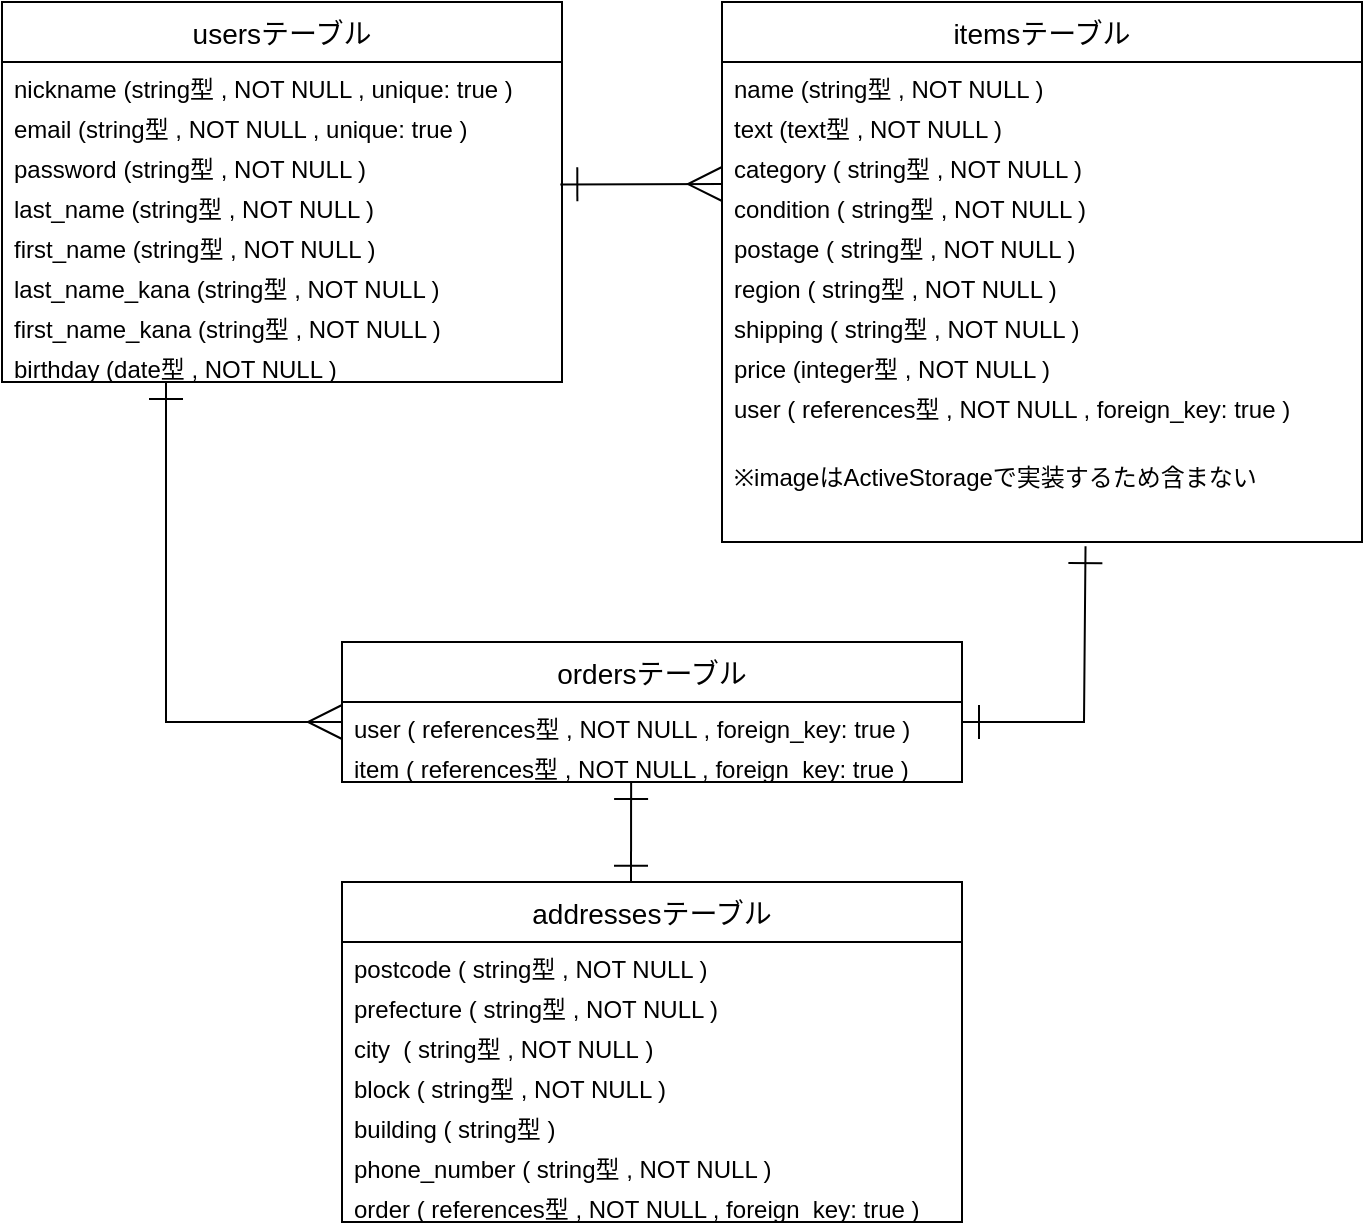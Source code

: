 <mxfile>
    <diagram id="PaY_bYhrbuSEeEj5wkpq" name="ページ1">
        <mxGraphModel dx="792" dy="370" grid="1" gridSize="10" guides="1" tooltips="1" connect="1" arrows="1" fold="1" page="1" pageScale="1" pageWidth="827" pageHeight="1169" math="0" shadow="0">
            <root>
                <mxCell id="0"/>
                <mxCell id="1" parent="0"/>
                <mxCell id="2" value="usersテーブル" style="swimlane;fontStyle=0;childLayout=stackLayout;horizontal=1;startSize=30;horizontalStack=0;resizeParent=1;resizeParentMax=0;resizeLast=0;collapsible=1;marginBottom=0;align=center;fontSize=14;" parent="1" vertex="1">
                    <mxGeometry y="40" width="280" height="190" as="geometry"/>
                </mxCell>
                <mxCell id="3" value="nickname (string型 , NOT NULL , unique: true )&#10;&#10;            &#10;" style="text;strokeColor=none;fillColor=none;spacingLeft=4;spacingRight=4;overflow=hidden;rotatable=0;points=[[0,0.5],[1,0.5]];portConstraint=eastwest;fontSize=12;" parent="2" vertex="1">
                    <mxGeometry y="30" width="280" height="20" as="geometry"/>
                </mxCell>
                <mxCell id="4" value="email (string型 , NOT NULL , unique: true )&#10;&#10;" style="text;strokeColor=none;fillColor=none;spacingLeft=4;spacingRight=4;overflow=hidden;rotatable=0;points=[[0,0.5],[1,0.5]];portConstraint=eastwest;fontSize=12;" parent="2" vertex="1">
                    <mxGeometry y="50" width="280" height="20" as="geometry"/>
                </mxCell>
                <mxCell id="14" value="password (string型 , NOT NULL )" style="text;strokeColor=none;fillColor=none;spacingLeft=4;spacingRight=4;overflow=hidden;rotatable=0;points=[[0,0.5],[1,0.5]];portConstraint=eastwest;fontSize=12;" parent="2" vertex="1">
                    <mxGeometry y="70" width="280" height="20" as="geometry"/>
                </mxCell>
                <mxCell id="5" value="last_name (string型 , NOT NULL )" style="text;strokeColor=none;fillColor=none;spacingLeft=4;spacingRight=4;overflow=hidden;rotatable=0;points=[[0,0.5],[1,0.5]];portConstraint=eastwest;fontSize=12;" parent="2" vertex="1">
                    <mxGeometry y="90" width="280" height="20" as="geometry"/>
                </mxCell>
                <mxCell id="34" value="first_name (string型 , NOT NULL )" style="text;strokeColor=none;fillColor=none;spacingLeft=4;spacingRight=4;overflow=hidden;rotatable=0;points=[[0,0.5],[1,0.5]];portConstraint=eastwest;fontSize=12;" parent="2" vertex="1">
                    <mxGeometry y="110" width="280" height="20" as="geometry"/>
                </mxCell>
                <mxCell id="35" value="last_name_kana (string型 , NOT NULL )" style="text;strokeColor=none;fillColor=none;spacingLeft=4;spacingRight=4;overflow=hidden;rotatable=0;points=[[0,0.5],[1,0.5]];portConstraint=eastwest;fontSize=12;" parent="2" vertex="1">
                    <mxGeometry y="130" width="280" height="20" as="geometry"/>
                </mxCell>
                <mxCell id="36" value="first_name_kana (string型 , NOT NULL )" style="text;strokeColor=none;fillColor=none;spacingLeft=4;spacingRight=4;overflow=hidden;rotatable=0;points=[[0,0.5],[1,0.5]];portConstraint=eastwest;fontSize=12;" parent="2" vertex="1">
                    <mxGeometry y="150" width="280" height="20" as="geometry"/>
                </mxCell>
                <mxCell id="49" value="birthday (date型 , NOT NULL )" style="text;strokeColor=none;fillColor=none;spacingLeft=4;spacingRight=4;overflow=hidden;rotatable=0;points=[[0,0.5],[1,0.5]];portConstraint=eastwest;fontSize=12;" vertex="1" parent="2">
                    <mxGeometry y="170" width="280" height="20" as="geometry"/>
                </mxCell>
                <mxCell id="6" value="itemsテーブル" style="swimlane;fontStyle=0;childLayout=stackLayout;horizontal=1;startSize=30;horizontalStack=0;resizeParent=1;resizeParentMax=0;resizeLast=0;collapsible=1;marginBottom=0;align=center;fontSize=14;" parent="1" vertex="1">
                    <mxGeometry x="360" y="40" width="320" height="270" as="geometry"/>
                </mxCell>
                <mxCell id="29" value="name (string型 , NOT NULL )" style="text;strokeColor=none;fillColor=none;spacingLeft=4;spacingRight=4;overflow=hidden;rotatable=0;points=[[0,0.5],[1,0.5]];portConstraint=eastwest;fontSize=12;" parent="6" vertex="1">
                    <mxGeometry y="30" width="320" height="20" as="geometry"/>
                </mxCell>
                <mxCell id="30" value="text (text型 , NOT NULL )" style="text;strokeColor=none;fillColor=none;spacingLeft=4;spacingRight=4;overflow=hidden;rotatable=0;points=[[0,0.5],[1,0.5]];portConstraint=eastwest;fontSize=12;" parent="6" vertex="1">
                    <mxGeometry y="50" width="320" height="20" as="geometry"/>
                </mxCell>
                <mxCell id="32" value="category ( string型 , NOT NULL )&#10;&#10;" style="text;strokeColor=none;fillColor=none;spacingLeft=4;spacingRight=4;overflow=hidden;rotatable=0;points=[[0,0.5],[1,0.5]];portConstraint=eastwest;fontSize=12;" parent="6" vertex="1">
                    <mxGeometry y="70" width="320" height="20" as="geometry"/>
                </mxCell>
                <mxCell id="52" value="condition ( string型 , NOT NULL )&#10;&#10;" style="text;strokeColor=none;fillColor=none;spacingLeft=4;spacingRight=4;overflow=hidden;rotatable=0;points=[[0,0.5],[1,0.5]];portConstraint=eastwest;fontSize=12;" vertex="1" parent="6">
                    <mxGeometry y="90" width="320" height="20" as="geometry"/>
                </mxCell>
                <mxCell id="53" value="postage ( string型 , NOT NULL )&#10;&#10;" style="text;strokeColor=none;fillColor=none;spacingLeft=4;spacingRight=4;overflow=hidden;rotatable=0;points=[[0,0.5],[1,0.5]];portConstraint=eastwest;fontSize=12;" vertex="1" parent="6">
                    <mxGeometry y="110" width="320" height="20" as="geometry"/>
                </mxCell>
                <mxCell id="54" value="region ( string型 , NOT NULL )&#10;&#10;" style="text;strokeColor=none;fillColor=none;spacingLeft=4;spacingRight=4;overflow=hidden;rotatable=0;points=[[0,0.5],[1,0.5]];portConstraint=eastwest;fontSize=12;" vertex="1" parent="6">
                    <mxGeometry y="130" width="320" height="20" as="geometry"/>
                </mxCell>
                <mxCell id="55" value="shipping ( string型 , NOT NULL )&#10;&#10;" style="text;strokeColor=none;fillColor=none;spacingLeft=4;spacingRight=4;overflow=hidden;rotatable=0;points=[[0,0.5],[1,0.5]];portConstraint=eastwest;fontSize=12;" vertex="1" parent="6">
                    <mxGeometry y="150" width="320" height="20" as="geometry"/>
                </mxCell>
                <mxCell id="57" value="price (integer型 , NOT NULL )" style="text;strokeColor=none;fillColor=none;spacingLeft=4;spacingRight=4;overflow=hidden;rotatable=0;points=[[0,0.5],[1,0.5]];portConstraint=eastwest;fontSize=12;" vertex="1" parent="6">
                    <mxGeometry y="170" width="320" height="20" as="geometry"/>
                </mxCell>
                <mxCell id="59" value="user ( references型 , NOT NULL , foreign_key: true )&#10;&#10;" style="text;strokeColor=none;fillColor=none;spacingLeft=4;spacingRight=4;overflow=hidden;rotatable=0;points=[[0,0.5],[1,0.5]];portConstraint=eastwest;fontSize=12;" vertex="1" parent="6">
                    <mxGeometry y="190" width="320" height="20" as="geometry"/>
                </mxCell>
                <mxCell id="60" value="&#10;※imageはActiveStorageで実装するため含まない" style="text;strokeColor=none;fillColor=none;spacingLeft=4;spacingRight=4;overflow=hidden;rotatable=0;points=[[0,0.5],[1,0.5]];portConstraint=eastwest;fontSize=12;" vertex="1" parent="6">
                    <mxGeometry y="210" width="320" height="60" as="geometry"/>
                </mxCell>
                <mxCell id="10" value="ordersテーブル" style="swimlane;fontStyle=0;childLayout=stackLayout;horizontal=1;startSize=30;horizontalStack=0;resizeParent=1;resizeParentMax=0;resizeLast=0;collapsible=1;marginBottom=0;align=center;fontSize=14;direction=east;" parent="1" vertex="1">
                    <mxGeometry x="170" y="360" width="310" height="70" as="geometry"/>
                </mxCell>
                <mxCell id="11" value="user ( references型 , NOT NULL , foreign_key: true )&#10;" style="text;strokeColor=none;fillColor=none;spacingLeft=4;spacingRight=4;overflow=hidden;rotatable=0;points=[[0,0.5],[1,0.5]];portConstraint=eastwest;fontSize=12;" parent="10" vertex="1">
                    <mxGeometry y="30" width="310" height="20" as="geometry"/>
                </mxCell>
                <mxCell id="24" value="item ( references型 , NOT NULL , foreign_key: true )&#10;" style="text;strokeColor=none;fillColor=none;spacingLeft=4;spacingRight=4;overflow=hidden;rotatable=0;points=[[0,0.5],[1,0.5]];portConstraint=eastwest;fontSize=12;" parent="10" vertex="1">
                    <mxGeometry y="50" width="310" height="20" as="geometry"/>
                </mxCell>
                <mxCell id="22" style="edgeStyle=none;html=1;startArrow=ERone;startFill=0;endArrow=ERmany;endFill=0;exitX=0.997;exitY=0.06;exitDx=0;exitDy=0;exitPerimeter=0;targetPerimeterSpacing=15;sourcePerimeterSpacing=15;endSize=15;startSize=15;" parent="1" source="5" edge="1">
                    <mxGeometry relative="1" as="geometry">
                        <mxPoint x="160" y="112.012" as="sourcePoint"/>
                        <mxPoint x="360" y="131" as="targetPoint"/>
                        <Array as="points"/>
                    </mxGeometry>
                </mxCell>
                <mxCell id="26" style="edgeStyle=none;html=1;exitX=0;exitY=0.5;exitDx=0;exitDy=0;startArrow=ERmany;startFill=0;endArrow=ERone;endFill=0;rounded=0;targetPerimeterSpacing=15;sourcePerimeterSpacing=15;endSize=15;startSize=15;" parent="1" source="11" edge="1">
                    <mxGeometry relative="1" as="geometry">
                        <mxPoint x="82" y="230" as="targetPoint"/>
                        <Array as="points">
                            <mxPoint x="82" y="400"/>
                        </Array>
                    </mxGeometry>
                </mxCell>
                <mxCell id="44" style="edgeStyle=none;html=1;startArrow=ERone;startFill=0;endArrow=ERone;endFill=0;endSize=15;startSize=15;exitX=0.474;exitY=0.003;exitDx=0;exitDy=0;exitPerimeter=0;targetPerimeterSpacing=15;sourcePerimeterSpacing=15;" parent="1" edge="1">
                    <mxGeometry relative="1" as="geometry">
                        <mxPoint x="314.5" y="480.39" as="sourcePoint"/>
                        <mxPoint x="314.56" y="430" as="targetPoint"/>
                    </mxGeometry>
                </mxCell>
                <mxCell id="37" value="addressesテーブル" style="swimlane;fontStyle=0;childLayout=stackLayout;horizontal=1;startSize=30;horizontalStack=0;resizeParent=1;resizeParentMax=0;resizeLast=0;collapsible=1;marginBottom=0;align=center;fontSize=14;direction=east;" parent="1" vertex="1">
                    <mxGeometry x="170" y="480" width="310" height="170" as="geometry"/>
                </mxCell>
                <mxCell id="38" value="postcode ( string型 , NOT NULL )" style="text;strokeColor=none;fillColor=none;spacingLeft=4;spacingRight=4;overflow=hidden;rotatable=0;points=[[0,0.5],[1,0.5]];portConstraint=eastwest;fontSize=12;" parent="37" vertex="1">
                    <mxGeometry y="30" width="310" height="20" as="geometry"/>
                </mxCell>
                <mxCell id="39" value="prefecture ( string型 , NOT NULL ) " style="text;strokeColor=none;fillColor=none;spacingLeft=4;spacingRight=4;overflow=hidden;rotatable=0;points=[[0,0.5],[1,0.5]];portConstraint=eastwest;fontSize=12;" parent="37" vertex="1">
                    <mxGeometry y="50" width="310" height="20" as="geometry"/>
                </mxCell>
                <mxCell id="40" value="city  ( string型 , NOT NULL )" style="text;strokeColor=none;fillColor=none;spacingLeft=4;spacingRight=4;overflow=hidden;rotatable=0;points=[[0,0.5],[1,0.5]];portConstraint=eastwest;fontSize=12;" parent="37" vertex="1">
                    <mxGeometry y="70" width="310" height="20" as="geometry"/>
                </mxCell>
                <mxCell id="41" value="block ( string型 , NOT NULL )" style="text;strokeColor=none;fillColor=none;spacingLeft=4;spacingRight=4;overflow=hidden;rotatable=0;points=[[0,0.5],[1,0.5]];portConstraint=eastwest;fontSize=12;" parent="37" vertex="1">
                    <mxGeometry y="90" width="310" height="20" as="geometry"/>
                </mxCell>
                <mxCell id="42" value="building ( string型 )&#10;" style="text;strokeColor=none;fillColor=none;spacingLeft=4;spacingRight=4;overflow=hidden;rotatable=0;points=[[0,0.5],[1,0.5]];portConstraint=eastwest;fontSize=12;" parent="37" vertex="1">
                    <mxGeometry y="110" width="310" height="20" as="geometry"/>
                </mxCell>
                <mxCell id="50" value="phone_number ( string型 , NOT NULL )" style="text;strokeColor=none;fillColor=none;spacingLeft=4;spacingRight=4;overflow=hidden;rotatable=0;points=[[0,0.5],[1,0.5]];portConstraint=eastwest;fontSize=12;" vertex="1" parent="37">
                    <mxGeometry y="130" width="310" height="20" as="geometry"/>
                </mxCell>
                <mxCell id="51" value="order ( references型 , NOT NULL , foreign_key: true )&#10;" style="text;strokeColor=none;fillColor=none;spacingLeft=4;spacingRight=4;overflow=hidden;rotatable=0;points=[[0,0.5],[1,0.5]];portConstraint=eastwest;fontSize=12;" vertex="1" parent="37">
                    <mxGeometry y="150" width="310" height="20" as="geometry"/>
                </mxCell>
                <mxCell id="43" style="edgeStyle=none;html=1;exitX=1;exitY=0.5;exitDx=0;exitDy=0;startArrow=ERone;startFill=0;endArrow=ERone;endFill=0;rounded=0;targetPerimeterSpacing=15;sourcePerimeterSpacing=15;endSize=15;startSize=15;entryX=0.568;entryY=1.035;entryDx=0;entryDy=0;entryPerimeter=0;" parent="1" source="11" target="60" edge="1">
                    <mxGeometry relative="1" as="geometry">
                        <mxPoint x="560" y="320" as="targetPoint"/>
                        <Array as="points">
                            <mxPoint x="541" y="400"/>
                        </Array>
                    </mxGeometry>
                </mxCell>
            </root>
        </mxGraphModel>
    </diagram>
</mxfile>